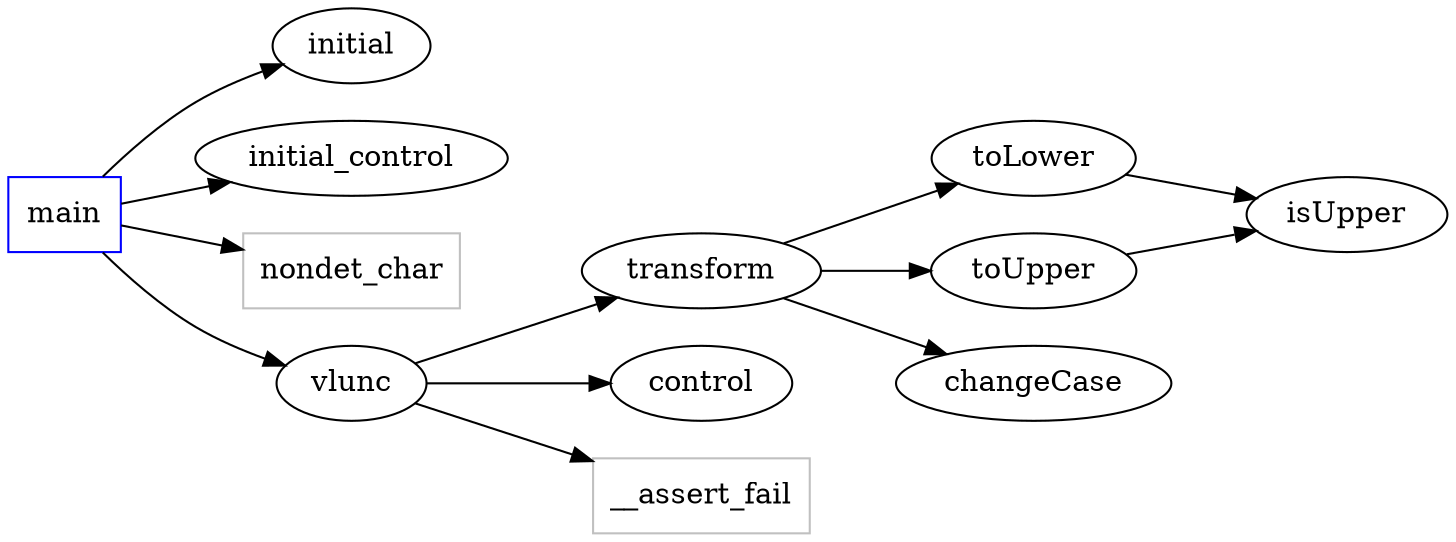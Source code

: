 digraph functioncalls {
rankdir=LR;

main [shape="box", color=blue];
main -> initial;
main -> initial_control;
nondet_char [shape="box", color=grey];
main -> nondet_char;
main -> vlunc;
toLower -> isUpper;
toUpper -> isUpper;
transform -> toLower;
transform -> toUpper;
transform -> changeCase;
vlunc -> control;
vlunc -> transform;
__assert_fail [shape="box", color=grey];
vlunc -> __assert_fail;
}
